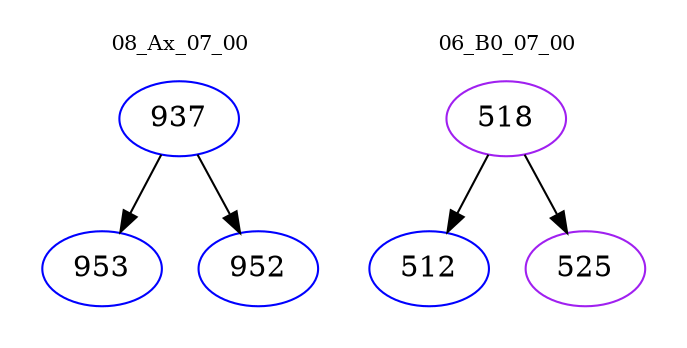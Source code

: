 digraph{
subgraph cluster_0 {
color = white
label = "08_Ax_07_00";
fontsize=10;
T0_937 [label="937", color="blue"]
T0_937 -> T0_953 [color="black"]
T0_953 [label="953", color="blue"]
T0_937 -> T0_952 [color="black"]
T0_952 [label="952", color="blue"]
}
subgraph cluster_1 {
color = white
label = "06_B0_07_00";
fontsize=10;
T1_518 [label="518", color="purple"]
T1_518 -> T1_512 [color="black"]
T1_512 [label="512", color="blue"]
T1_518 -> T1_525 [color="black"]
T1_525 [label="525", color="purple"]
}
}
